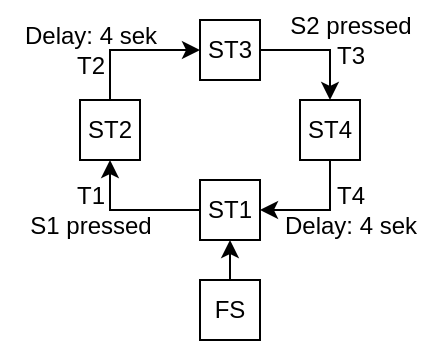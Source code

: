 <mxfile version="26.0.9">
  <diagram name="Side-1" id="aOBbnIj5rIfl7f67_Wlg">
    <mxGraphModel dx="279" dy="203" grid="1" gridSize="10" guides="1" tooltips="1" connect="1" arrows="1" fold="1" page="1" pageScale="1" pageWidth="850" pageHeight="1100" math="0" shadow="0">
      <root>
        <mxCell id="0" />
        <mxCell id="1" parent="0" />
        <mxCell id="b96Wm3RqIlIuquNZuGsy-7" style="edgeStyle=orthogonalEdgeStyle;rounded=0;orthogonalLoop=1;jettySize=auto;html=1;exitX=0;exitY=0.5;exitDx=0;exitDy=0;" edge="1" parent="1" source="b96Wm3RqIlIuquNZuGsy-1" target="b96Wm3RqIlIuquNZuGsy-3">
          <mxGeometry relative="1" as="geometry" />
        </mxCell>
        <mxCell id="b96Wm3RqIlIuquNZuGsy-1" value="ST1" style="rounded=0;whiteSpace=wrap;html=1;" vertex="1" parent="1">
          <mxGeometry x="370" y="260" width="30" height="30" as="geometry" />
        </mxCell>
        <mxCell id="b96Wm3RqIlIuquNZuGsy-6" style="edgeStyle=orthogonalEdgeStyle;rounded=0;orthogonalLoop=1;jettySize=auto;html=1;exitX=0.5;exitY=0;exitDx=0;exitDy=0;entryX=0.5;entryY=1;entryDx=0;entryDy=0;" edge="1" parent="1" source="b96Wm3RqIlIuquNZuGsy-2" target="b96Wm3RqIlIuquNZuGsy-1">
          <mxGeometry relative="1" as="geometry" />
        </mxCell>
        <mxCell id="b96Wm3RqIlIuquNZuGsy-2" value="FS" style="rounded=0;whiteSpace=wrap;html=1;" vertex="1" parent="1">
          <mxGeometry x="370" y="310" width="30" height="30" as="geometry" />
        </mxCell>
        <mxCell id="b96Wm3RqIlIuquNZuGsy-8" style="edgeStyle=orthogonalEdgeStyle;rounded=0;orthogonalLoop=1;jettySize=auto;html=1;exitX=0.5;exitY=0;exitDx=0;exitDy=0;entryX=0;entryY=0.5;entryDx=0;entryDy=0;" edge="1" parent="1" source="b96Wm3RqIlIuquNZuGsy-3" target="b96Wm3RqIlIuquNZuGsy-4">
          <mxGeometry relative="1" as="geometry" />
        </mxCell>
        <mxCell id="b96Wm3RqIlIuquNZuGsy-3" value="ST2" style="rounded=0;whiteSpace=wrap;html=1;" vertex="1" parent="1">
          <mxGeometry x="310" y="220" width="30" height="30" as="geometry" />
        </mxCell>
        <mxCell id="b96Wm3RqIlIuquNZuGsy-9" style="edgeStyle=orthogonalEdgeStyle;rounded=0;orthogonalLoop=1;jettySize=auto;html=1;exitX=1;exitY=0.5;exitDx=0;exitDy=0;entryX=0.5;entryY=0;entryDx=0;entryDy=0;" edge="1" parent="1" source="b96Wm3RqIlIuquNZuGsy-4" target="b96Wm3RqIlIuquNZuGsy-5">
          <mxGeometry relative="1" as="geometry" />
        </mxCell>
        <mxCell id="b96Wm3RqIlIuquNZuGsy-4" value="ST3" style="rounded=0;whiteSpace=wrap;html=1;" vertex="1" parent="1">
          <mxGeometry x="370" y="180" width="30" height="30" as="geometry" />
        </mxCell>
        <mxCell id="b96Wm3RqIlIuquNZuGsy-10" style="edgeStyle=orthogonalEdgeStyle;rounded=0;orthogonalLoop=1;jettySize=auto;html=1;exitX=0.5;exitY=1;exitDx=0;exitDy=0;entryX=1;entryY=0.5;entryDx=0;entryDy=0;" edge="1" parent="1" source="b96Wm3RqIlIuquNZuGsy-5" target="b96Wm3RqIlIuquNZuGsy-1">
          <mxGeometry relative="1" as="geometry" />
        </mxCell>
        <mxCell id="b96Wm3RqIlIuquNZuGsy-5" value="ST4" style="rounded=0;whiteSpace=wrap;html=1;" vertex="1" parent="1">
          <mxGeometry x="420" y="220" width="30" height="30" as="geometry" />
        </mxCell>
        <mxCell id="b96Wm3RqIlIuquNZuGsy-11" value="T1&lt;div&gt;S1 pressed&lt;/div&gt;" style="text;html=1;align=center;verticalAlign=middle;resizable=0;points=[];autosize=1;strokeColor=none;fillColor=none;" vertex="1" parent="1">
          <mxGeometry x="275" y="255" width="80" height="40" as="geometry" />
        </mxCell>
        <mxCell id="b96Wm3RqIlIuquNZuGsy-12" value="&lt;div&gt;S2 pressed&lt;/div&gt;&lt;div&gt;T3&lt;/div&gt;" style="text;html=1;align=center;verticalAlign=middle;resizable=0;points=[];autosize=1;strokeColor=none;fillColor=none;" vertex="1" parent="1">
          <mxGeometry x="405" y="170" width="80" height="40" as="geometry" />
        </mxCell>
        <mxCell id="b96Wm3RqIlIuquNZuGsy-13" value="T4&lt;div&gt;Delay: 4&amp;nbsp;&lt;span style=&quot;color: rgba(0, 0, 0, 0); font-family: monospace; font-size: 0px; text-align: start; background-color: transparent;&quot;&gt;%3CmxGraphModel%3E%3Croot%3E%3CmxCell%20id%3D%220%22%2F%3E%3CmxCell%20id%3D%221%22%20parent%3D%220%22%2F%3E%3CmxCell%20id%3D%222%22%20value%3D%22T3%26lt%3Bdiv%26gt%3BS2%20pressed%26lt%3B%2Fdiv%26gt%3B%22%20style%3D%22text%3Bhtml%3D1%3Balign%3Dcenter%3BverticalAlign%3Dmiddle%3Bresizable%3D0%3Bpoints%3D%5B%5D%3Bautosize%3D1%3BstrokeColor%3Dnone%3BfillColor%3Dnone%3B%22%20vertex%3D%221%22%20parent%3D%221%22%3E%3CmxGeometry%20x%3D%22425%22%20y%3D%22175%22%20width%3D%2280%22%20height%3D%2240%22%20as%3D%22geometry%22%2F%3E%3C%2FmxCell%3E%3C%2Froot%3E%3C%2FmxGraphModel%3E&lt;/span&gt;&lt;span style=&quot;background-color: transparent; color: light-dark(rgb(0, 0, 0), rgb(255, 255, 255));&quot;&gt;sek&lt;/span&gt;&lt;/div&gt;" style="text;html=1;align=center;verticalAlign=middle;resizable=0;points=[];autosize=1;strokeColor=none;fillColor=none;" vertex="1" parent="1">
          <mxGeometry x="400" y="255" width="90" height="40" as="geometry" />
        </mxCell>
        <mxCell id="b96Wm3RqIlIuquNZuGsy-14" value="&lt;div&gt;Delay: 4&amp;nbsp;&lt;span style=&quot;color: rgba(0, 0, 0, 0); font-family: monospace; font-size: 0px; text-align: start; background-color: transparent;&quot;&gt;%3CmxGraphModel%3E%3Croot%3E%3CmxCell%20id%3D%220%22%2F%3E%3CmxCell%20id%3D%221%22%20parent%3D%220%22%2F%3E%3CmxCell%20id%3D%222%22%20value%3D%22T3%26lt%3Bdiv%26gt%3BS2%20pressed%26lt%3B%2Fdiv%26gt%3B%22%20style%3D%22text%3Bhtml%3D1%3Balign%3Dcenter%3BverticalAlign%3Dmiddle%3Bresizable%3D0%3Bpoints%3D%5B%5D%3Bautosize%3D1%3BstrokeColor%3Dnone%3BfillColor%3Dnone%3B%22%20vertex%3D%221%22%20parent%3D%221%22%3E%3CmxGeometry%20x%3D%22425%22%20y%3D%22175%22%20width%3D%2280%22%20height%3D%2240%22%20as%3D%22geometry%22%2F%3E%3C%2FmxCell%3E%3C%2Froot%3E%3C%2FmxGraphModel%3E&lt;/span&gt;&lt;span style=&quot;background-color: transparent; color: light-dark(rgb(0, 0, 0), rgb(255, 255, 255));&quot;&gt;sek&lt;/span&gt;&lt;/div&gt;&lt;div&gt;&lt;span style=&quot;background-color: transparent; color: light-dark(rgb(0, 0, 0), rgb(255, 255, 255));&quot;&gt;T2&lt;/span&gt;&lt;/div&gt;" style="text;html=1;align=center;verticalAlign=middle;resizable=0;points=[];autosize=1;strokeColor=none;fillColor=none;" vertex="1" parent="1">
          <mxGeometry x="270" y="175" width="90" height="40" as="geometry" />
        </mxCell>
      </root>
    </mxGraphModel>
  </diagram>
</mxfile>
